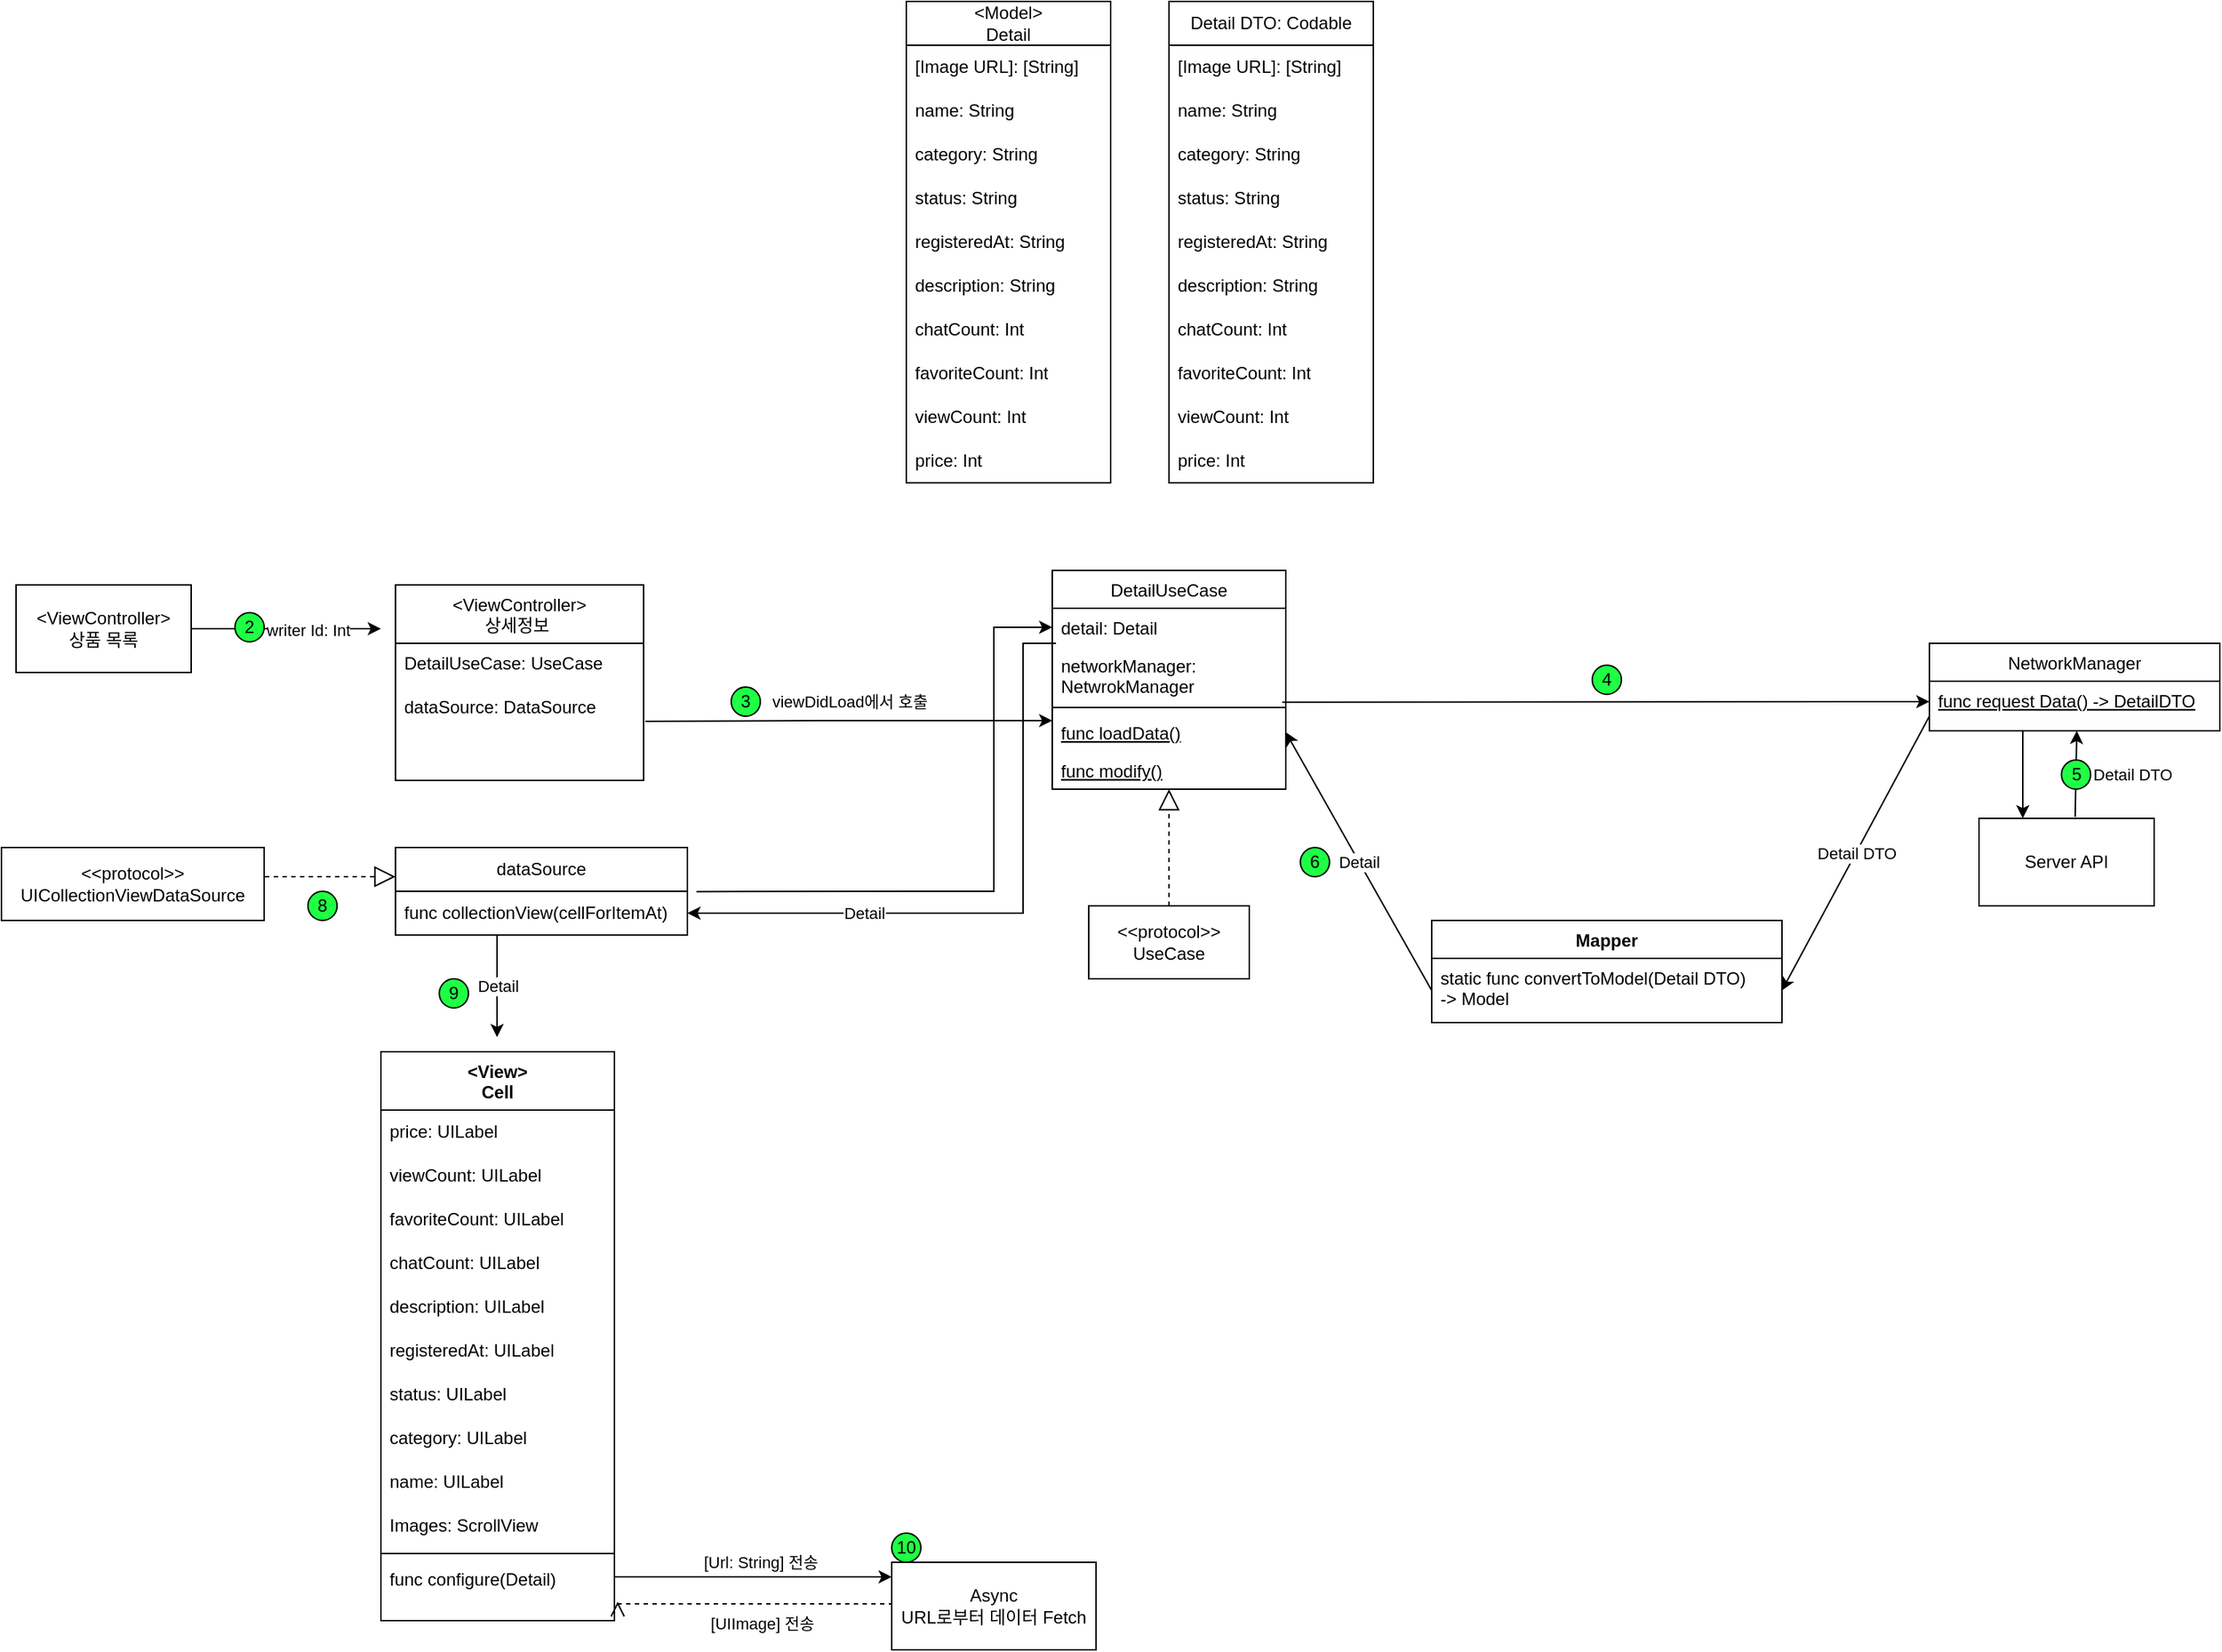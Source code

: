 <mxfile version="21.3.8" type="github">
  <diagram id="C5RBs43oDa-KdzZeNtuy" name="Page-1">
    <mxGraphModel dx="1196" dy="603" grid="1" gridSize="10" guides="1" tooltips="1" connect="1" arrows="1" fold="1" page="1" pageScale="1" pageWidth="827" pageHeight="1169" math="0" shadow="0">
      <root>
        <mxCell id="WIyWlLk6GJQsqaUBKTNV-0" />
        <mxCell id="WIyWlLk6GJQsqaUBKTNV-1" parent="WIyWlLk6GJQsqaUBKTNV-0" />
        <mxCell id="mG0aYbefRBXaxHz0s04s-0" value="&lt;ViewController&gt;&#xa;상세정보 " style="swimlane;fontStyle=0;align=center;verticalAlign=top;childLayout=stackLayout;horizontal=1;startSize=40;horizontalStack=0;resizeParent=1;resizeLast=0;collapsible=1;marginBottom=0;rounded=0;shadow=0;strokeWidth=1;" parent="WIyWlLk6GJQsqaUBKTNV-1" vertex="1">
          <mxGeometry x="270" y="600" width="170" height="134" as="geometry">
            <mxRectangle x="550" y="140" width="160" height="26" as="alternateBounds" />
          </mxGeometry>
        </mxCell>
        <mxCell id="mG0aYbefRBXaxHz0s04s-1" value="DetailUseCase: UseCase" style="text;align=left;verticalAlign=top;spacingLeft=4;spacingRight=4;overflow=hidden;rotatable=0;points=[[0,0.5],[1,0.5]];portConstraint=eastwest;" parent="mG0aYbefRBXaxHz0s04s-0" vertex="1">
          <mxGeometry y="40" width="170" height="30" as="geometry" />
        </mxCell>
        <mxCell id="mG0aYbefRBXaxHz0s04s-82" value="dataSource: DataSource" style="text;align=left;verticalAlign=top;spacingLeft=4;spacingRight=4;overflow=hidden;rotatable=0;points=[[0,0.5],[1,0.5]];portConstraint=eastwest;" parent="mG0aYbefRBXaxHz0s04s-0" vertex="1">
          <mxGeometry y="70" width="170" height="30" as="geometry" />
        </mxCell>
        <mxCell id="mG0aYbefRBXaxHz0s04s-10" value="&amp;lt;ViewController&amp;gt;&lt;br&gt;상품 목록" style="rounded=0;whiteSpace=wrap;html=1;" parent="WIyWlLk6GJQsqaUBKTNV-1" vertex="1">
          <mxGeometry x="10" y="600" width="120" height="60" as="geometry" />
        </mxCell>
        <mxCell id="mG0aYbefRBXaxHz0s04s-11" value="" style="endArrow=classic;html=1;rounded=0;exitX=1;exitY=0.5;exitDx=0;exitDy=0;" parent="WIyWlLk6GJQsqaUBKTNV-1" edge="1" source="mG0aYbefRBXaxHz0s04s-10">
          <mxGeometry relative="1" as="geometry">
            <mxPoint x="160" y="629.5" as="sourcePoint" />
            <mxPoint x="260" y="630" as="targetPoint" />
          </mxGeometry>
        </mxCell>
        <mxCell id="mG0aYbefRBXaxHz0s04s-13" value="DetailUseCase" style="swimlane;fontStyle=0;align=center;verticalAlign=top;childLayout=stackLayout;horizontal=1;startSize=26;horizontalStack=0;resizeParent=1;resizeLast=0;collapsible=1;marginBottom=0;rounded=0;shadow=0;strokeWidth=1;" parent="WIyWlLk6GJQsqaUBKTNV-1" vertex="1">
          <mxGeometry x="720" y="590" width="160" height="150" as="geometry">
            <mxRectangle x="130" y="380" width="160" height="26" as="alternateBounds" />
          </mxGeometry>
        </mxCell>
        <mxCell id="mG0aYbefRBXaxHz0s04s-14" value="detail: Detail" style="text;align=left;verticalAlign=top;spacingLeft=4;spacingRight=4;overflow=hidden;rotatable=0;points=[[0,0.5],[1,0.5]];portConstraint=eastwest;" parent="mG0aYbefRBXaxHz0s04s-13" vertex="1">
          <mxGeometry y="26" width="160" height="26" as="geometry" />
        </mxCell>
        <mxCell id="mG0aYbefRBXaxHz0s04s-153" value="networkManager: NetwrokManager" style="text;strokeColor=none;fillColor=none;align=left;verticalAlign=top;spacingLeft=4;spacingRight=4;overflow=hidden;rotatable=0;points=[[0,0.5],[1,0.5]];portConstraint=eastwest;whiteSpace=wrap;html=1;" parent="mG0aYbefRBXaxHz0s04s-13" vertex="1">
          <mxGeometry y="52" width="160" height="38" as="geometry" />
        </mxCell>
        <mxCell id="mG0aYbefRBXaxHz0s04s-16" value="" style="line;html=1;strokeWidth=1;align=left;verticalAlign=middle;spacingTop=-1;spacingLeft=3;spacingRight=3;rotatable=0;labelPosition=right;points=[];portConstraint=eastwest;" parent="mG0aYbefRBXaxHz0s04s-13" vertex="1">
          <mxGeometry y="90" width="160" height="8" as="geometry" />
        </mxCell>
        <mxCell id="mG0aYbefRBXaxHz0s04s-17" value="func loadData()" style="text;align=left;verticalAlign=top;spacingLeft=4;spacingRight=4;overflow=hidden;rotatable=0;points=[[0,0.5],[1,0.5]];portConstraint=eastwest;fontStyle=4" parent="mG0aYbefRBXaxHz0s04s-13" vertex="1">
          <mxGeometry y="98" width="160" height="26" as="geometry" />
        </mxCell>
        <mxCell id="mG0aYbefRBXaxHz0s04s-126" value="func modify()" style="text;align=left;verticalAlign=top;spacingLeft=4;spacingRight=4;overflow=hidden;rotatable=0;points=[[0,0.5],[1,0.5]];portConstraint=eastwest;fontStyle=4" parent="mG0aYbefRBXaxHz0s04s-13" vertex="1">
          <mxGeometry y="124" width="160" height="26" as="geometry" />
        </mxCell>
        <mxCell id="mG0aYbefRBXaxHz0s04s-156" value="" style="endArrow=block;dashed=1;endFill=0;endSize=12;html=1;rounded=0;exitX=0.5;exitY=0;exitDx=0;exitDy=0;" parent="mG0aYbefRBXaxHz0s04s-13" source="mG0aYbefRBXaxHz0s04s-154" edge="1">
          <mxGeometry width="160" relative="1" as="geometry">
            <mxPoint x="-80" y="138" as="sourcePoint" />
            <mxPoint x="80" y="150" as="targetPoint" />
          </mxGeometry>
        </mxCell>
        <mxCell id="mG0aYbefRBXaxHz0s04s-20" value="NetworkManager" style="swimlane;fontStyle=0;align=center;verticalAlign=top;childLayout=stackLayout;horizontal=1;startSize=26;horizontalStack=0;resizeParent=1;resizeLast=0;collapsible=1;marginBottom=0;rounded=0;shadow=0;strokeWidth=1;" parent="WIyWlLk6GJQsqaUBKTNV-1" vertex="1">
          <mxGeometry x="1321" y="640" width="199" height="60" as="geometry">
            <mxRectangle x="130" y="380" width="160" height="26" as="alternateBounds" />
          </mxGeometry>
        </mxCell>
        <mxCell id="mG0aYbefRBXaxHz0s04s-24" value="func request Data() -&gt; DetailDTO" style="text;align=left;verticalAlign=top;spacingLeft=4;spacingRight=4;overflow=hidden;rotatable=0;points=[[0,0.5],[1,0.5]];portConstraint=eastwest;fontStyle=4" parent="mG0aYbefRBXaxHz0s04s-20" vertex="1">
          <mxGeometry y="26" width="199" height="26" as="geometry" />
        </mxCell>
        <mxCell id="mG0aYbefRBXaxHz0s04s-26" value="" style="endArrow=classic;html=1;rounded=0;exitX=0.985;exitY=1.009;exitDx=0;exitDy=0;exitPerimeter=0;" parent="WIyWlLk6GJQsqaUBKTNV-1" edge="1" source="mG0aYbefRBXaxHz0s04s-153">
          <mxGeometry width="50" height="50" relative="1" as="geometry">
            <mxPoint x="1241" y="680" as="sourcePoint" />
            <mxPoint x="1321" y="680" as="targetPoint" />
          </mxGeometry>
        </mxCell>
        <mxCell id="mG0aYbefRBXaxHz0s04s-29" value="Server API" style="rounded=0;whiteSpace=wrap;html=1;" parent="WIyWlLk6GJQsqaUBKTNV-1" vertex="1">
          <mxGeometry x="1355" y="760" width="120" height="60" as="geometry" />
        </mxCell>
        <mxCell id="mG0aYbefRBXaxHz0s04s-30" value="" style="endArrow=classic;html=1;rounded=0;entryX=0.25;entryY=0;entryDx=0;entryDy=0;" parent="WIyWlLk6GJQsqaUBKTNV-1" target="mG0aYbefRBXaxHz0s04s-29" edge="1">
          <mxGeometry width="50" height="50" relative="1" as="geometry">
            <mxPoint x="1385" y="700" as="sourcePoint" />
            <mxPoint x="1445" y="720" as="targetPoint" />
            <Array as="points">
              <mxPoint x="1385" y="730" />
            </Array>
          </mxGeometry>
        </mxCell>
        <mxCell id="mG0aYbefRBXaxHz0s04s-32" value="Detail DTO: Codable" style="swimlane;fontStyle=0;childLayout=stackLayout;horizontal=1;startSize=30;horizontalStack=0;resizeParent=1;resizeParentMax=0;resizeLast=0;collapsible=1;marginBottom=0;whiteSpace=wrap;html=1;" parent="WIyWlLk6GJQsqaUBKTNV-1" vertex="1">
          <mxGeometry x="800" y="200" width="140" height="330" as="geometry" />
        </mxCell>
        <mxCell id="mG0aYbefRBXaxHz0s04s-33" value="[Image URL]: [String]" style="text;strokeColor=none;fillColor=none;align=left;verticalAlign=middle;spacingLeft=4;spacingRight=4;overflow=hidden;points=[[0,0.5],[1,0.5]];portConstraint=eastwest;rotatable=0;whiteSpace=wrap;html=1;" parent="mG0aYbefRBXaxHz0s04s-32" vertex="1">
          <mxGeometry y="30" width="140" height="30" as="geometry" />
        </mxCell>
        <mxCell id="mG0aYbefRBXaxHz0s04s-34" value="name: String" style="text;strokeColor=none;fillColor=none;align=left;verticalAlign=middle;spacingLeft=4;spacingRight=4;overflow=hidden;points=[[0,0.5],[1,0.5]];portConstraint=eastwest;rotatable=0;whiteSpace=wrap;html=1;" parent="mG0aYbefRBXaxHz0s04s-32" vertex="1">
          <mxGeometry y="60" width="140" height="30" as="geometry" />
        </mxCell>
        <mxCell id="mG0aYbefRBXaxHz0s04s-42" value="category: String" style="text;strokeColor=none;fillColor=none;align=left;verticalAlign=middle;spacingLeft=4;spacingRight=4;overflow=hidden;points=[[0,0.5],[1,0.5]];portConstraint=eastwest;rotatable=0;whiteSpace=wrap;html=1;" parent="mG0aYbefRBXaxHz0s04s-32" vertex="1">
          <mxGeometry y="90" width="140" height="30" as="geometry" />
        </mxCell>
        <mxCell id="mG0aYbefRBXaxHz0s04s-35" value="status: String" style="text;strokeColor=none;fillColor=none;align=left;verticalAlign=middle;spacingLeft=4;spacingRight=4;overflow=hidden;points=[[0,0.5],[1,0.5]];portConstraint=eastwest;rotatable=0;whiteSpace=wrap;html=1;" parent="mG0aYbefRBXaxHz0s04s-32" vertex="1">
          <mxGeometry y="120" width="140" height="30" as="geometry" />
        </mxCell>
        <mxCell id="mG0aYbefRBXaxHz0s04s-36" value="registeredAt: String" style="text;strokeColor=none;fillColor=none;align=left;verticalAlign=middle;spacingLeft=4;spacingRight=4;overflow=hidden;points=[[0,0.5],[1,0.5]];portConstraint=eastwest;rotatable=0;whiteSpace=wrap;html=1;" parent="mG0aYbefRBXaxHz0s04s-32" vertex="1">
          <mxGeometry y="150" width="140" height="30" as="geometry" />
        </mxCell>
        <mxCell id="mG0aYbefRBXaxHz0s04s-37" value="description: String" style="text;strokeColor=none;fillColor=none;align=left;verticalAlign=middle;spacingLeft=4;spacingRight=4;overflow=hidden;points=[[0,0.5],[1,0.5]];portConstraint=eastwest;rotatable=0;whiteSpace=wrap;html=1;" parent="mG0aYbefRBXaxHz0s04s-32" vertex="1">
          <mxGeometry y="180" width="140" height="30" as="geometry" />
        </mxCell>
        <mxCell id="mG0aYbefRBXaxHz0s04s-38" value="chatCount: Int" style="text;strokeColor=none;fillColor=none;align=left;verticalAlign=middle;spacingLeft=4;spacingRight=4;overflow=hidden;points=[[0,0.5],[1,0.5]];portConstraint=eastwest;rotatable=0;whiteSpace=wrap;html=1;" parent="mG0aYbefRBXaxHz0s04s-32" vertex="1">
          <mxGeometry y="210" width="140" height="30" as="geometry" />
        </mxCell>
        <mxCell id="mG0aYbefRBXaxHz0s04s-39" value="favoriteCount: Int" style="text;strokeColor=none;fillColor=none;align=left;verticalAlign=middle;spacingLeft=4;spacingRight=4;overflow=hidden;points=[[0,0.5],[1,0.5]];portConstraint=eastwest;rotatable=0;whiteSpace=wrap;html=1;" parent="mG0aYbefRBXaxHz0s04s-32" vertex="1">
          <mxGeometry y="240" width="140" height="30" as="geometry" />
        </mxCell>
        <mxCell id="mG0aYbefRBXaxHz0s04s-40" value="viewCount: Int" style="text;strokeColor=none;fillColor=none;align=left;verticalAlign=middle;spacingLeft=4;spacingRight=4;overflow=hidden;points=[[0,0.5],[1,0.5]];portConstraint=eastwest;rotatable=0;whiteSpace=wrap;html=1;" parent="mG0aYbefRBXaxHz0s04s-32" vertex="1">
          <mxGeometry y="270" width="140" height="30" as="geometry" />
        </mxCell>
        <mxCell id="mG0aYbefRBXaxHz0s04s-41" value="price: Int" style="text;strokeColor=none;fillColor=none;align=left;verticalAlign=middle;spacingLeft=4;spacingRight=4;overflow=hidden;points=[[0,0.5],[1,0.5]];portConstraint=eastwest;rotatable=0;whiteSpace=wrap;html=1;" parent="mG0aYbefRBXaxHz0s04s-32" vertex="1">
          <mxGeometry y="300" width="140" height="30" as="geometry" />
        </mxCell>
        <mxCell id="mG0aYbefRBXaxHz0s04s-43" value="" style="endArrow=classic;html=1;rounded=0;entryX=1;entryY=0.5;entryDx=0;entryDy=0;" parent="WIyWlLk6GJQsqaUBKTNV-1" edge="1" target="mG0aYbefRBXaxHz0s04s-121">
          <mxGeometry relative="1" as="geometry">
            <mxPoint x="1321" y="690" as="sourcePoint" />
            <mxPoint x="1250" y="690" as="targetPoint" />
          </mxGeometry>
        </mxCell>
        <mxCell id="mG0aYbefRBXaxHz0s04s-44" value="Detail DTO" style="edgeLabel;resizable=0;html=1;align=center;verticalAlign=middle;" parent="mG0aYbefRBXaxHz0s04s-43" connectable="0" vertex="1">
          <mxGeometry relative="1" as="geometry" />
        </mxCell>
        <mxCell id="mG0aYbefRBXaxHz0s04s-45" value="" style="endArrow=classic;html=1;rounded=0;exitX=0.549;exitY=-0.016;exitDx=0;exitDy=0;exitPerimeter=0;" parent="WIyWlLk6GJQsqaUBKTNV-1" source="mG0aYbefRBXaxHz0s04s-29" edge="1">
          <mxGeometry relative="1" as="geometry">
            <mxPoint x="1422" y="790" as="sourcePoint" />
            <mxPoint x="1422" y="700" as="targetPoint" />
            <Array as="points" />
          </mxGeometry>
        </mxCell>
        <mxCell id="mG0aYbefRBXaxHz0s04s-77" value="" style="endArrow=classic;html=1;rounded=0;exitX=1.007;exitY=0.783;exitDx=0;exitDy=0;exitPerimeter=0;" parent="WIyWlLk6GJQsqaUBKTNV-1" source="mG0aYbefRBXaxHz0s04s-82" edge="1">
          <mxGeometry relative="1" as="geometry">
            <mxPoint x="440" y="660" as="sourcePoint" />
            <mxPoint x="720" y="693" as="targetPoint" />
            <Array as="points">
              <mxPoint x="560" y="693" />
            </Array>
          </mxGeometry>
        </mxCell>
        <mxCell id="mG0aYbefRBXaxHz0s04s-78" value="viewDidLoad에서 호출" style="edgeLabel;resizable=0;html=1;align=center;verticalAlign=middle;" parent="mG0aYbefRBXaxHz0s04s-77" connectable="0" vertex="1">
          <mxGeometry relative="1" as="geometry">
            <mxPoint y="-13" as="offset" />
          </mxGeometry>
        </mxCell>
        <mxCell id="mG0aYbefRBXaxHz0s04s-84" value="dataSource" style="swimlane;fontStyle=0;childLayout=stackLayout;horizontal=1;startSize=30;horizontalStack=0;resizeParent=1;resizeParentMax=0;resizeLast=0;collapsible=1;marginBottom=0;whiteSpace=wrap;html=1;" parent="WIyWlLk6GJQsqaUBKTNV-1" vertex="1">
          <mxGeometry x="270" y="780" width="200" height="60" as="geometry" />
        </mxCell>
        <mxCell id="mG0aYbefRBXaxHz0s04s-85" value="func collectionView(cellForItemAt)" style="text;strokeColor=none;fillColor=none;align=left;verticalAlign=middle;spacingLeft=4;spacingRight=4;overflow=hidden;points=[[0,0.5],[1,0.5]];portConstraint=eastwest;rotatable=0;whiteSpace=wrap;html=1;" parent="mG0aYbefRBXaxHz0s04s-84" vertex="1">
          <mxGeometry y="30" width="200" height="30" as="geometry" />
        </mxCell>
        <mxCell id="mG0aYbefRBXaxHz0s04s-88" value="" style="endArrow=classic;html=1;rounded=0;entryX=0;entryY=0.5;entryDx=0;entryDy=0;exitX=1.031;exitY=0.007;exitDx=0;exitDy=0;exitPerimeter=0;" parent="WIyWlLk6GJQsqaUBKTNV-1" source="mG0aYbefRBXaxHz0s04s-85" target="mG0aYbefRBXaxHz0s04s-14" edge="1">
          <mxGeometry width="50" height="50" relative="1" as="geometry">
            <mxPoint x="420" y="810" as="sourcePoint" />
            <mxPoint x="680" y="630" as="targetPoint" />
            <Array as="points">
              <mxPoint x="680" y="810" />
              <mxPoint x="680" y="629" />
            </Array>
          </mxGeometry>
        </mxCell>
        <mxCell id="mG0aYbefRBXaxHz0s04s-90" value="" style="endArrow=block;dashed=1;endFill=0;endSize=12;html=1;rounded=0;exitX=1.003;exitY=0.4;exitDx=0;exitDy=0;exitPerimeter=0;" parent="WIyWlLk6GJQsqaUBKTNV-1" source="mG0aYbefRBXaxHz0s04s-137" edge="1">
          <mxGeometry width="160" relative="1" as="geometry">
            <mxPoint x="190" y="800" as="sourcePoint" />
            <mxPoint x="270" y="800" as="targetPoint" />
            <Array as="points">
              <mxPoint x="270" y="800" />
            </Array>
          </mxGeometry>
        </mxCell>
        <mxCell id="mG0aYbefRBXaxHz0s04s-94" value="" style="endArrow=classic;html=1;rounded=0;entryX=1;entryY=0.5;entryDx=0;entryDy=0;exitX=0.016;exitY=0.923;exitDx=0;exitDy=0;exitPerimeter=0;" parent="WIyWlLk6GJQsqaUBKTNV-1" source="mG0aYbefRBXaxHz0s04s-14" target="mG0aYbefRBXaxHz0s04s-85" edge="1">
          <mxGeometry relative="1" as="geometry">
            <mxPoint x="720" y="634.58" as="sourcePoint" />
            <mxPoint x="700" y="830" as="targetPoint" />
            <Array as="points">
              <mxPoint x="700" y="640" />
              <mxPoint x="700" y="825" />
            </Array>
          </mxGeometry>
        </mxCell>
        <mxCell id="mG0aYbefRBXaxHz0s04s-95" value="Detail" style="edgeLabel;resizable=0;html=1;align=center;verticalAlign=middle;" parent="mG0aYbefRBXaxHz0s04s-94" connectable="0" vertex="1">
          <mxGeometry relative="1" as="geometry">
            <mxPoint x="-98" as="offset" />
          </mxGeometry>
        </mxCell>
        <mxCell id="mG0aYbefRBXaxHz0s04s-104" value="" style="endArrow=classic;html=1;rounded=0;" parent="WIyWlLk6GJQsqaUBKTNV-1" edge="1">
          <mxGeometry relative="1" as="geometry">
            <mxPoint x="339.58" y="840" as="sourcePoint" />
            <mxPoint x="339.58" y="910" as="targetPoint" />
          </mxGeometry>
        </mxCell>
        <mxCell id="mG0aYbefRBXaxHz0s04s-105" value="Detail" style="edgeLabel;resizable=0;html=1;align=center;verticalAlign=middle;" parent="mG0aYbefRBXaxHz0s04s-104" connectable="0" vertex="1">
          <mxGeometry relative="1" as="geometry" />
        </mxCell>
        <mxCell id="mG0aYbefRBXaxHz0s04s-107" value="&amp;lt;Model&amp;gt;&lt;br&gt;Detail" style="swimlane;fontStyle=0;childLayout=stackLayout;horizontal=1;startSize=30;horizontalStack=0;resizeParent=1;resizeParentMax=0;resizeLast=0;collapsible=1;marginBottom=0;whiteSpace=wrap;html=1;" parent="WIyWlLk6GJQsqaUBKTNV-1" vertex="1">
          <mxGeometry x="620" y="200" width="140" height="330" as="geometry" />
        </mxCell>
        <mxCell id="mG0aYbefRBXaxHz0s04s-108" value="[Image URL]: [String]" style="text;strokeColor=none;fillColor=none;align=left;verticalAlign=middle;spacingLeft=4;spacingRight=4;overflow=hidden;points=[[0,0.5],[1,0.5]];portConstraint=eastwest;rotatable=0;whiteSpace=wrap;html=1;" parent="mG0aYbefRBXaxHz0s04s-107" vertex="1">
          <mxGeometry y="30" width="140" height="30" as="geometry" />
        </mxCell>
        <mxCell id="mG0aYbefRBXaxHz0s04s-109" value="name: String" style="text;strokeColor=none;fillColor=none;align=left;verticalAlign=middle;spacingLeft=4;spacingRight=4;overflow=hidden;points=[[0,0.5],[1,0.5]];portConstraint=eastwest;rotatable=0;whiteSpace=wrap;html=1;" parent="mG0aYbefRBXaxHz0s04s-107" vertex="1">
          <mxGeometry y="60" width="140" height="30" as="geometry" />
        </mxCell>
        <mxCell id="mG0aYbefRBXaxHz0s04s-110" value="category: String" style="text;strokeColor=none;fillColor=none;align=left;verticalAlign=middle;spacingLeft=4;spacingRight=4;overflow=hidden;points=[[0,0.5],[1,0.5]];portConstraint=eastwest;rotatable=0;whiteSpace=wrap;html=1;" parent="mG0aYbefRBXaxHz0s04s-107" vertex="1">
          <mxGeometry y="90" width="140" height="30" as="geometry" />
        </mxCell>
        <mxCell id="mG0aYbefRBXaxHz0s04s-111" value="status: String" style="text;strokeColor=none;fillColor=none;align=left;verticalAlign=middle;spacingLeft=4;spacingRight=4;overflow=hidden;points=[[0,0.5],[1,0.5]];portConstraint=eastwest;rotatable=0;whiteSpace=wrap;html=1;" parent="mG0aYbefRBXaxHz0s04s-107" vertex="1">
          <mxGeometry y="120" width="140" height="30" as="geometry" />
        </mxCell>
        <mxCell id="mG0aYbefRBXaxHz0s04s-112" value="registeredAt: String" style="text;strokeColor=none;fillColor=none;align=left;verticalAlign=middle;spacingLeft=4;spacingRight=4;overflow=hidden;points=[[0,0.5],[1,0.5]];portConstraint=eastwest;rotatable=0;whiteSpace=wrap;html=1;" parent="mG0aYbefRBXaxHz0s04s-107" vertex="1">
          <mxGeometry y="150" width="140" height="30" as="geometry" />
        </mxCell>
        <mxCell id="mG0aYbefRBXaxHz0s04s-113" value="description: String" style="text;strokeColor=none;fillColor=none;align=left;verticalAlign=middle;spacingLeft=4;spacingRight=4;overflow=hidden;points=[[0,0.5],[1,0.5]];portConstraint=eastwest;rotatable=0;whiteSpace=wrap;html=1;" parent="mG0aYbefRBXaxHz0s04s-107" vertex="1">
          <mxGeometry y="180" width="140" height="30" as="geometry" />
        </mxCell>
        <mxCell id="mG0aYbefRBXaxHz0s04s-114" value="chatCount: Int" style="text;strokeColor=none;fillColor=none;align=left;verticalAlign=middle;spacingLeft=4;spacingRight=4;overflow=hidden;points=[[0,0.5],[1,0.5]];portConstraint=eastwest;rotatable=0;whiteSpace=wrap;html=1;" parent="mG0aYbefRBXaxHz0s04s-107" vertex="1">
          <mxGeometry y="210" width="140" height="30" as="geometry" />
        </mxCell>
        <mxCell id="mG0aYbefRBXaxHz0s04s-115" value="favoriteCount: Int" style="text;strokeColor=none;fillColor=none;align=left;verticalAlign=middle;spacingLeft=4;spacingRight=4;overflow=hidden;points=[[0,0.5],[1,0.5]];portConstraint=eastwest;rotatable=0;whiteSpace=wrap;html=1;" parent="mG0aYbefRBXaxHz0s04s-107" vertex="1">
          <mxGeometry y="240" width="140" height="30" as="geometry" />
        </mxCell>
        <mxCell id="mG0aYbefRBXaxHz0s04s-116" value="viewCount: Int" style="text;strokeColor=none;fillColor=none;align=left;verticalAlign=middle;spacingLeft=4;spacingRight=4;overflow=hidden;points=[[0,0.5],[1,0.5]];portConstraint=eastwest;rotatable=0;whiteSpace=wrap;html=1;" parent="mG0aYbefRBXaxHz0s04s-107" vertex="1">
          <mxGeometry y="270" width="140" height="30" as="geometry" />
        </mxCell>
        <mxCell id="mG0aYbefRBXaxHz0s04s-117" value="price: Int" style="text;strokeColor=none;fillColor=none;align=left;verticalAlign=middle;spacingLeft=4;spacingRight=4;overflow=hidden;points=[[0,0.5],[1,0.5]];portConstraint=eastwest;rotatable=0;whiteSpace=wrap;html=1;" parent="mG0aYbefRBXaxHz0s04s-107" vertex="1">
          <mxGeometry y="300" width="140" height="30" as="geometry" />
        </mxCell>
        <mxCell id="mG0aYbefRBXaxHz0s04s-118" value="Mapper" style="swimlane;fontStyle=1;align=center;verticalAlign=top;childLayout=stackLayout;horizontal=1;startSize=26;horizontalStack=0;resizeParent=1;resizeParentMax=0;resizeLast=0;collapsible=1;marginBottom=0;whiteSpace=wrap;html=1;" parent="WIyWlLk6GJQsqaUBKTNV-1" vertex="1">
          <mxGeometry x="980" y="830" width="240" height="70" as="geometry" />
        </mxCell>
        <mxCell id="mG0aYbefRBXaxHz0s04s-121" value="static func convertToModel(Detail DTO) &lt;br&gt;-&amp;gt; Model" style="text;strokeColor=none;fillColor=none;align=left;verticalAlign=top;spacingLeft=4;spacingRight=4;overflow=hidden;rotatable=0;points=[[0,0.5],[1,0.5]];portConstraint=eastwest;whiteSpace=wrap;html=1;" parent="mG0aYbefRBXaxHz0s04s-118" vertex="1">
          <mxGeometry y="26" width="240" height="44" as="geometry" />
        </mxCell>
        <mxCell id="mG0aYbefRBXaxHz0s04s-137" value="&amp;lt;&amp;lt;protocol&amp;gt;&amp;gt;&lt;br&gt;UICollectionViewDataSource" style="html=1;whiteSpace=wrap;" parent="WIyWlLk6GJQsqaUBKTNV-1" vertex="1">
          <mxGeometry y="780" width="180" height="50" as="geometry" />
        </mxCell>
        <mxCell id="mG0aYbefRBXaxHz0s04s-148" value="&amp;lt;View&amp;gt;&lt;br&gt;Cell" style="swimlane;fontStyle=1;align=center;verticalAlign=top;childLayout=stackLayout;horizontal=1;startSize=40;horizontalStack=0;resizeParent=1;resizeParentMax=0;resizeLast=0;collapsible=1;marginBottom=0;whiteSpace=wrap;html=1;" parent="WIyWlLk6GJQsqaUBKTNV-1" vertex="1">
          <mxGeometry x="260" y="920" width="160" height="390" as="geometry" />
        </mxCell>
        <mxCell id="mG0aYbefRBXaxHz0s04s-147" value="price: UILabel" style="text;strokeColor=none;fillColor=none;align=left;verticalAlign=middle;spacingLeft=4;spacingRight=4;overflow=hidden;points=[[0,0.5],[1,0.5]];portConstraint=eastwest;rotatable=0;whiteSpace=wrap;html=1;" parent="mG0aYbefRBXaxHz0s04s-148" vertex="1">
          <mxGeometry y="40" width="160" height="30" as="geometry" />
        </mxCell>
        <mxCell id="mG0aYbefRBXaxHz0s04s-146" value="viewCount: UILabel" style="text;strokeColor=none;fillColor=none;align=left;verticalAlign=middle;spacingLeft=4;spacingRight=4;overflow=hidden;points=[[0,0.5],[1,0.5]];portConstraint=eastwest;rotatable=0;whiteSpace=wrap;html=1;" parent="mG0aYbefRBXaxHz0s04s-148" vertex="1">
          <mxGeometry y="70" width="160" height="30" as="geometry" />
        </mxCell>
        <mxCell id="mG0aYbefRBXaxHz0s04s-145" value="favoriteCount: UILabel" style="text;strokeColor=none;fillColor=none;align=left;verticalAlign=middle;spacingLeft=4;spacingRight=4;overflow=hidden;points=[[0,0.5],[1,0.5]];portConstraint=eastwest;rotatable=0;whiteSpace=wrap;html=1;" parent="mG0aYbefRBXaxHz0s04s-148" vertex="1">
          <mxGeometry y="100" width="160" height="30" as="geometry" />
        </mxCell>
        <mxCell id="mG0aYbefRBXaxHz0s04s-144" value="chatCount: UILabel" style="text;strokeColor=none;fillColor=none;align=left;verticalAlign=middle;spacingLeft=4;spacingRight=4;overflow=hidden;points=[[0,0.5],[1,0.5]];portConstraint=eastwest;rotatable=0;whiteSpace=wrap;html=1;" parent="mG0aYbefRBXaxHz0s04s-148" vertex="1">
          <mxGeometry y="130" width="160" height="30" as="geometry" />
        </mxCell>
        <mxCell id="mG0aYbefRBXaxHz0s04s-143" value="description: UILabel" style="text;strokeColor=none;fillColor=none;align=left;verticalAlign=middle;spacingLeft=4;spacingRight=4;overflow=hidden;points=[[0,0.5],[1,0.5]];portConstraint=eastwest;rotatable=0;whiteSpace=wrap;html=1;" parent="mG0aYbefRBXaxHz0s04s-148" vertex="1">
          <mxGeometry y="160" width="160" height="30" as="geometry" />
        </mxCell>
        <mxCell id="mG0aYbefRBXaxHz0s04s-142" value="registeredAt: UILabel" style="text;strokeColor=none;fillColor=none;align=left;verticalAlign=middle;spacingLeft=4;spacingRight=4;overflow=hidden;points=[[0,0.5],[1,0.5]];portConstraint=eastwest;rotatable=0;whiteSpace=wrap;html=1;" parent="mG0aYbefRBXaxHz0s04s-148" vertex="1">
          <mxGeometry y="190" width="160" height="30" as="geometry" />
        </mxCell>
        <mxCell id="mG0aYbefRBXaxHz0s04s-141" value="status: UILabel" style="text;strokeColor=none;fillColor=none;align=left;verticalAlign=middle;spacingLeft=4;spacingRight=4;overflow=hidden;points=[[0,0.5],[1,0.5]];portConstraint=eastwest;rotatable=0;whiteSpace=wrap;html=1;" parent="mG0aYbefRBXaxHz0s04s-148" vertex="1">
          <mxGeometry y="220" width="160" height="30" as="geometry" />
        </mxCell>
        <mxCell id="mG0aYbefRBXaxHz0s04s-140" value="category: UILabel" style="text;strokeColor=none;fillColor=none;align=left;verticalAlign=middle;spacingLeft=4;spacingRight=4;overflow=hidden;points=[[0,0.5],[1,0.5]];portConstraint=eastwest;rotatable=0;whiteSpace=wrap;html=1;" parent="mG0aYbefRBXaxHz0s04s-148" vertex="1">
          <mxGeometry y="250" width="160" height="30" as="geometry" />
        </mxCell>
        <mxCell id="mG0aYbefRBXaxHz0s04s-139" value="name: UILabel" style="text;strokeColor=none;fillColor=none;align=left;verticalAlign=middle;spacingLeft=4;spacingRight=4;overflow=hidden;points=[[0,0.5],[1,0.5]];portConstraint=eastwest;rotatable=0;whiteSpace=wrap;html=1;" parent="mG0aYbefRBXaxHz0s04s-148" vertex="1">
          <mxGeometry y="280" width="160" height="30" as="geometry" />
        </mxCell>
        <mxCell id="mG0aYbefRBXaxHz0s04s-138" value="Images: ScrollView" style="text;strokeColor=none;fillColor=none;align=left;verticalAlign=middle;spacingLeft=4;spacingRight=4;overflow=hidden;points=[[0,0.5],[1,0.5]];portConstraint=eastwest;rotatable=0;whiteSpace=wrap;html=1;" parent="mG0aYbefRBXaxHz0s04s-148" vertex="1">
          <mxGeometry y="310" width="160" height="30" as="geometry" />
        </mxCell>
        <mxCell id="mG0aYbefRBXaxHz0s04s-150" value="" style="line;strokeWidth=1;fillColor=none;align=left;verticalAlign=middle;spacingTop=-1;spacingLeft=3;spacingRight=3;rotatable=0;labelPosition=right;points=[];portConstraint=eastwest;strokeColor=inherit;" parent="mG0aYbefRBXaxHz0s04s-148" vertex="1">
          <mxGeometry y="340" width="160" height="8" as="geometry" />
        </mxCell>
        <mxCell id="mG0aYbefRBXaxHz0s04s-151" value="func configure(Detail)" style="text;strokeColor=none;fillColor=none;align=left;verticalAlign=top;spacingLeft=4;spacingRight=4;overflow=hidden;rotatable=0;points=[[0,0.5],[1,0.5]];portConstraint=eastwest;whiteSpace=wrap;html=1;" parent="mG0aYbefRBXaxHz0s04s-148" vertex="1">
          <mxGeometry y="348" width="160" height="42" as="geometry" />
        </mxCell>
        <mxCell id="mG0aYbefRBXaxHz0s04s-154" value="&amp;lt;&amp;lt;protocol&amp;gt;&amp;gt;&lt;br&gt;UseCase" style="html=1;whiteSpace=wrap;" parent="WIyWlLk6GJQsqaUBKTNV-1" vertex="1">
          <mxGeometry x="745" y="820" width="110" height="50" as="geometry" />
        </mxCell>
        <mxCell id="-5Ha1gYSwMPHJ9n6XaJE-0" value="" style="endArrow=classic;html=1;rounded=0;entryX=1;entryY=0.5;entryDx=0;entryDy=0;exitX=0;exitY=0.5;exitDx=0;exitDy=0;" edge="1" parent="WIyWlLk6GJQsqaUBKTNV-1" source="mG0aYbefRBXaxHz0s04s-121" target="mG0aYbefRBXaxHz0s04s-17">
          <mxGeometry relative="1" as="geometry">
            <mxPoint x="1001" y="700.5" as="sourcePoint" />
            <mxPoint x="921" y="700.5" as="targetPoint" />
          </mxGeometry>
        </mxCell>
        <mxCell id="-5Ha1gYSwMPHJ9n6XaJE-1" value="Detail" style="edgeLabel;resizable=0;html=1;align=center;verticalAlign=middle;" connectable="0" vertex="1" parent="-5Ha1gYSwMPHJ9n6XaJE-0">
          <mxGeometry relative="1" as="geometry" />
        </mxCell>
        <mxCell id="-5Ha1gYSwMPHJ9n6XaJE-3" value="" style="endArrow=classic;html=1;rounded=0;" edge="1" parent="WIyWlLk6GJQsqaUBKTNV-1">
          <mxGeometry width="50" height="50" relative="1" as="geometry">
            <mxPoint x="420" y="1280" as="sourcePoint" />
            <mxPoint x="610" y="1280" as="targetPoint" />
          </mxGeometry>
        </mxCell>
        <mxCell id="-5Ha1gYSwMPHJ9n6XaJE-4" value="Async&lt;br&gt;URL로부터 데이터 Fetch" style="rounded=0;whiteSpace=wrap;html=1;" vertex="1" parent="WIyWlLk6GJQsqaUBKTNV-1">
          <mxGeometry x="610" y="1270" width="140" height="60" as="geometry" />
        </mxCell>
        <mxCell id="-5Ha1gYSwMPHJ9n6XaJE-5" value="[Url: String] 전송" style="edgeLabel;resizable=0;html=1;align=center;verticalAlign=middle;" connectable="0" vertex="1" parent="WIyWlLk6GJQsqaUBKTNV-1">
          <mxGeometry x="520.0" y="1270" as="geometry" />
        </mxCell>
        <mxCell id="-5Ha1gYSwMPHJ9n6XaJE-10" value="[UIImage] 전송" style="html=1;verticalAlign=bottom;endArrow=open;dashed=1;endSize=8;edgeStyle=elbowEdgeStyle;elbow=vertical;curved=0;rounded=0;entryX=1.014;entryY=0.691;entryDx=0;entryDy=0;entryPerimeter=0;" edge="1" parent="WIyWlLk6GJQsqaUBKTNV-1" target="mG0aYbefRBXaxHz0s04s-151">
          <mxGeometry x="-0.049" y="22" relative="1" as="geometry">
            <mxPoint x="610" y="1299.5" as="sourcePoint" />
            <mxPoint x="530" y="1299.5" as="targetPoint" />
            <mxPoint as="offset" />
          </mxGeometry>
        </mxCell>
        <mxCell id="-5Ha1gYSwMPHJ9n6XaJE-13" value="3" style="ellipse;whiteSpace=wrap;html=1;aspect=fixed;fillColor=#1FFF44;" vertex="1" parent="WIyWlLk6GJQsqaUBKTNV-1">
          <mxGeometry x="500" y="670" width="20" height="20" as="geometry" />
        </mxCell>
        <mxCell id="-5Ha1gYSwMPHJ9n6XaJE-17" value="" style="endArrow=classic;html=1;rounded=0;" edge="1" parent="WIyWlLk6GJQsqaUBKTNV-1" target="-5Ha1gYSwMPHJ9n6XaJE-11">
          <mxGeometry relative="1" as="geometry">
            <mxPoint x="160" y="629.5" as="sourcePoint" />
            <mxPoint x="260" y="629.5" as="targetPoint" />
          </mxGeometry>
        </mxCell>
        <mxCell id="-5Ha1gYSwMPHJ9n6XaJE-18" value="writer Id: Int" style="edgeLabel;resizable=0;html=1;align=center;verticalAlign=middle;" connectable="0" vertex="1" parent="-5Ha1gYSwMPHJ9n6XaJE-17">
          <mxGeometry relative="1" as="geometry">
            <mxPoint x="50" y="1" as="offset" />
          </mxGeometry>
        </mxCell>
        <mxCell id="-5Ha1gYSwMPHJ9n6XaJE-11" value="2" style="ellipse;whiteSpace=wrap;html=1;aspect=fixed;fillColor=#1FFF44;" vertex="1" parent="WIyWlLk6GJQsqaUBKTNV-1">
          <mxGeometry x="160" y="619" width="20" height="20" as="geometry" />
        </mxCell>
        <mxCell id="-5Ha1gYSwMPHJ9n6XaJE-19" value="4" style="ellipse;whiteSpace=wrap;html=1;aspect=fixed;fillColor=#1FFF44;" vertex="1" parent="WIyWlLk6GJQsqaUBKTNV-1">
          <mxGeometry x="1090" y="655" width="20" height="20" as="geometry" />
        </mxCell>
        <mxCell id="-5Ha1gYSwMPHJ9n6XaJE-22" value="6" style="ellipse;whiteSpace=wrap;html=1;aspect=fixed;fillColor=#1FFF44;" vertex="1" parent="WIyWlLk6GJQsqaUBKTNV-1">
          <mxGeometry x="890" y="780" width="20" height="20" as="geometry" />
        </mxCell>
        <mxCell id="-5Ha1gYSwMPHJ9n6XaJE-24" value="8" style="ellipse;whiteSpace=wrap;html=1;aspect=fixed;fillColor=#1FFF44;" vertex="1" parent="WIyWlLk6GJQsqaUBKTNV-1">
          <mxGeometry x="210" y="810" width="20" height="20" as="geometry" />
        </mxCell>
        <mxCell id="-5Ha1gYSwMPHJ9n6XaJE-28" value="9" style="ellipse;whiteSpace=wrap;html=1;aspect=fixed;fillColor=#1FFF44;" vertex="1" parent="WIyWlLk6GJQsqaUBKTNV-1">
          <mxGeometry x="300" y="870" width="20" height="20" as="geometry" />
        </mxCell>
        <mxCell id="-5Ha1gYSwMPHJ9n6XaJE-29" value="10" style="ellipse;whiteSpace=wrap;html=1;aspect=fixed;fillColor=#1FFF44;" vertex="1" parent="WIyWlLk6GJQsqaUBKTNV-1">
          <mxGeometry x="610" y="1250" width="20" height="20" as="geometry" />
        </mxCell>
        <mxCell id="-5Ha1gYSwMPHJ9n6XaJE-21" value="5" style="ellipse;whiteSpace=wrap;html=1;aspect=fixed;fillColor=#1FFF44;" vertex="1" parent="WIyWlLk6GJQsqaUBKTNV-1">
          <mxGeometry x="1411.5" y="720" width="20" height="20" as="geometry" />
        </mxCell>
        <mxCell id="-5Ha1gYSwMPHJ9n6XaJE-33" value="Detail DTO" style="edgeLabel;resizable=0;html=1;align=center;verticalAlign=middle;" connectable="0" vertex="1" parent="WIyWlLk6GJQsqaUBKTNV-1">
          <mxGeometry x="1460.004" y="730.004" as="geometry" />
        </mxCell>
      </root>
    </mxGraphModel>
  </diagram>
</mxfile>
